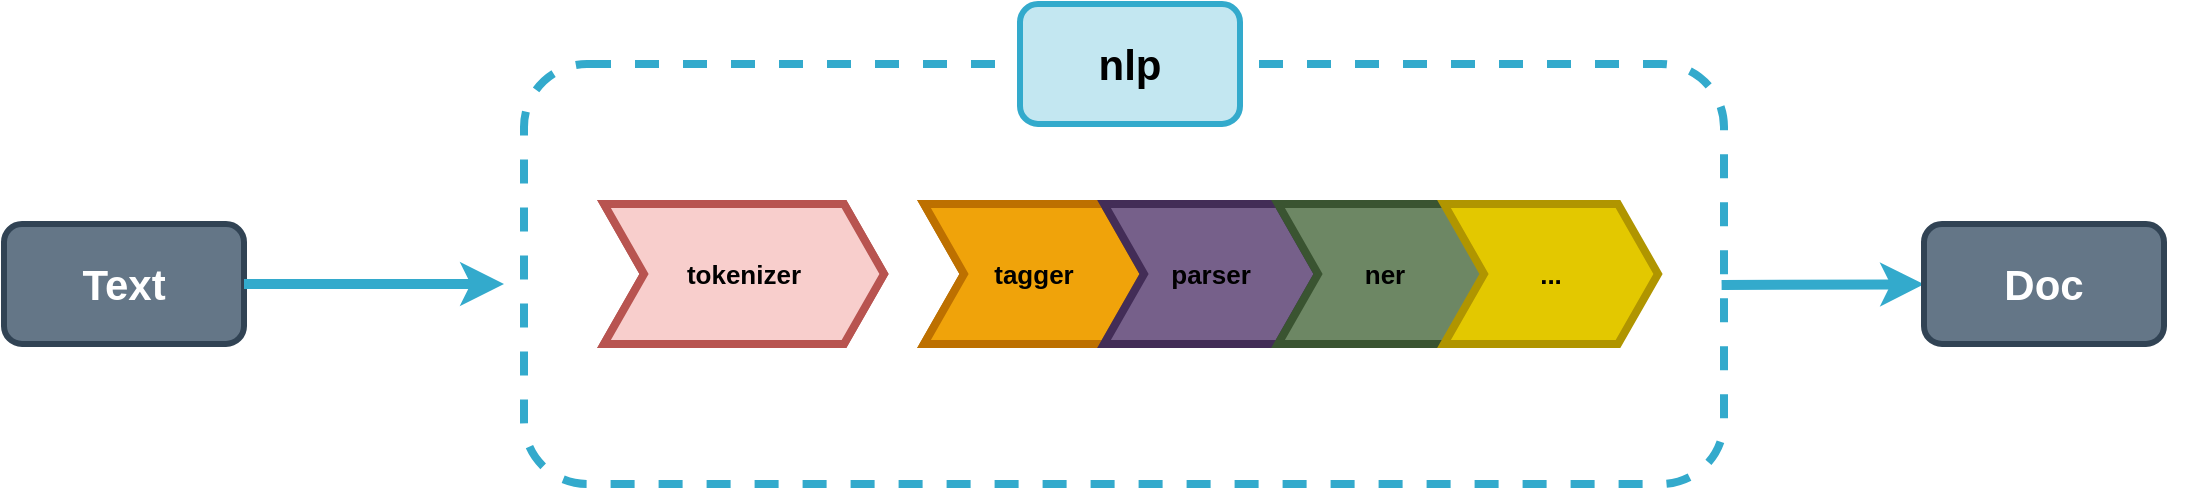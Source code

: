 <mxfile version="21.1.4" type="github">
  <diagram name="Seite-1" id="vEVvtHZDeFssp79NdhMT">
    <mxGraphModel dx="1430" dy="775" grid="1" gridSize="10" guides="1" tooltips="1" connect="1" arrows="1" fold="1" page="1" pageScale="1" pageWidth="827" pageHeight="1169" math="0" shadow="0">
      <root>
        <mxCell id="0" />
        <mxCell id="1" parent="0" />
        <mxCell id="8Ox82uxxWL68p3pFORST-1" value="&lt;font style=&quot;font-size: 21px;&quot;&gt;&lt;b&gt;Text&lt;/b&gt;&lt;/font&gt;" style="rounded=1;whiteSpace=wrap;html=1;strokeWidth=3;fillColor=#647687;fontColor=#ffffff;strokeColor=#314354;" vertex="1" parent="1">
          <mxGeometry x="190" y="370" width="120" height="60" as="geometry" />
        </mxCell>
        <mxCell id="8Ox82uxxWL68p3pFORST-2" value="" style="rounded=1;whiteSpace=wrap;html=1;dashed=1;strokeWidth=4;strokeColor=#33aacc;" vertex="1" parent="1">
          <mxGeometry x="450" y="290" width="600" height="210" as="geometry" />
        </mxCell>
        <mxCell id="8Ox82uxxWL68p3pFORST-3" value="tokenizer" style="shape=step;perimeter=stepPerimeter;whiteSpace=wrap;html=1;fixedSize=1;fillColor=#f8cecc;strokeColor=#b85450;strokeWidth=4;fontStyle=1;fontColor=#000000;labelBorderColor=none;fontSize=13;" vertex="1" parent="1">
          <mxGeometry x="490" y="360" width="140" height="70" as="geometry" />
        </mxCell>
        <mxCell id="8Ox82uxxWL68p3pFORST-4" value="" style="endArrow=classic;html=1;rounded=0;strokeWidth=5;strokeColor=#33aacc;" edge="1" parent="1">
          <mxGeometry width="50" height="50" relative="1" as="geometry">
            <mxPoint x="310" y="400" as="sourcePoint" />
            <mxPoint x="440" y="400" as="targetPoint" />
            <Array as="points">
              <mxPoint x="370" y="400" />
            </Array>
          </mxGeometry>
        </mxCell>
        <mxCell id="8Ox82uxxWL68p3pFORST-5" value="&lt;font style=&quot;font-size: 21px;&quot;&gt;&lt;b&gt;nlp&lt;/b&gt;&lt;/font&gt;" style="rounded=1;whiteSpace=wrap;html=1;strokeWidth=3;fillColor=#c3e7f1;fontColor=#000000;strokeColor=#33aacc;" vertex="1" parent="1">
          <mxGeometry x="698" y="260" width="110" height="60" as="geometry" />
        </mxCell>
        <mxCell id="8Ox82uxxWL68p3pFORST-7" value="" style="endArrow=classic;html=1;rounded=0;strokeWidth=5;strokeColor=#33aacc;exitX=0.998;exitY=0.526;exitDx=0;exitDy=0;exitPerimeter=0;" edge="1" parent="1" source="8Ox82uxxWL68p3pFORST-6">
          <mxGeometry width="50" height="50" relative="1" as="geometry">
            <mxPoint x="1150" y="399.71" as="sourcePoint" />
            <mxPoint x="1220" y="400" as="targetPoint" />
            <Array as="points">
              <mxPoint x="1160" y="399.71" />
            </Array>
          </mxGeometry>
        </mxCell>
        <mxCell id="8Ox82uxxWL68p3pFORST-9" value="tagger" style="shape=step;perimeter=stepPerimeter;whiteSpace=wrap;html=1;fixedSize=1;fillColor=#f0a30a;strokeColor=#BD7000;strokeWidth=4;fontColor=#000000;fontStyle=1;labelBorderColor=none;fontSize=13;" vertex="1" parent="1">
          <mxGeometry x="650" y="360" width="110" height="70" as="geometry" />
        </mxCell>
        <mxCell id="8Ox82uxxWL68p3pFORST-10" value="parser" style="shape=step;perimeter=stepPerimeter;whiteSpace=wrap;html=1;fixedSize=1;fillColor=#76608a;strokeColor=#432D57;strokeWidth=4;fontColor=#000000;fontStyle=1;labelBorderColor=none;fontSize=13;" vertex="1" parent="1">
          <mxGeometry x="740" y="360" width="107" height="70" as="geometry" />
        </mxCell>
        <mxCell id="8Ox82uxxWL68p3pFORST-13" value="" style="endArrow=classic;html=1;rounded=0;strokeWidth=5;strokeColor=#33aacc;exitX=0.998;exitY=0.526;exitDx=0;exitDy=0;exitPerimeter=0;" edge="1" parent="1" source="8Ox82uxxWL68p3pFORST-2" target="8Ox82uxxWL68p3pFORST-6">
          <mxGeometry width="50" height="50" relative="1" as="geometry">
            <mxPoint x="1069" y="400" as="sourcePoint" />
            <mxPoint x="1220" y="400" as="targetPoint" />
            <Array as="points" />
          </mxGeometry>
        </mxCell>
        <mxCell id="8Ox82uxxWL68p3pFORST-6" value="&lt;font style=&quot;font-size: 21px;&quot;&gt;&lt;b&gt;Doc&lt;/b&gt;&lt;/font&gt;" style="rounded=1;whiteSpace=wrap;html=1;strokeWidth=3;fillColor=#647687;fontColor=#ffffff;strokeColor=#314354;" vertex="1" parent="1">
          <mxGeometry x="1150" y="370" width="120" height="60" as="geometry" />
        </mxCell>
        <mxCell id="8Ox82uxxWL68p3pFORST-14" value="tokenizer" style="shape=step;perimeter=stepPerimeter;whiteSpace=wrap;html=1;fixedSize=1;fillColor=#f8cecc;strokeColor=#b85450;strokeWidth=4;fontStyle=1;fontColor=#000000;labelBorderColor=none;fontSize=13;" vertex="1" parent="1">
          <mxGeometry x="490" y="360" width="140" height="70" as="geometry" />
        </mxCell>
        <mxCell id="8Ox82uxxWL68p3pFORST-15" value="tagger" style="shape=step;perimeter=stepPerimeter;whiteSpace=wrap;html=1;fixedSize=1;fillColor=#f0a30a;strokeColor=#BD7000;strokeWidth=4;fontColor=#000000;fontStyle=1;labelBorderColor=none;fontSize=13;" vertex="1" parent="1">
          <mxGeometry x="650" y="360" width="110" height="70" as="geometry" />
        </mxCell>
        <mxCell id="8Ox82uxxWL68p3pFORST-16" value="parser" style="shape=step;perimeter=stepPerimeter;whiteSpace=wrap;html=1;fixedSize=1;fillColor=#76608a;strokeColor=#432D57;strokeWidth=4;fontColor=#000000;fontStyle=1;labelBorderColor=none;fontSize=13;" vertex="1" parent="1">
          <mxGeometry x="740" y="360" width="107" height="70" as="geometry" />
        </mxCell>
        <mxCell id="8Ox82uxxWL68p3pFORST-11" value="ner" style="shape=step;perimeter=stepPerimeter;whiteSpace=wrap;html=1;fixedSize=1;fillColor=#6d8764;strokeColor=#3A5431;strokeWidth=4;fontColor=#000000;fontStyle=1;labelBorderColor=none;fontSize=13;" vertex="1" parent="1">
          <mxGeometry x="827" y="360" width="107" height="70" as="geometry" />
        </mxCell>
        <mxCell id="8Ox82uxxWL68p3pFORST-12" value="...&lt;br style=&quot;font-size: 13px;&quot;&gt;" style="shape=step;perimeter=stepPerimeter;whiteSpace=wrap;html=1;fixedSize=1;fillColor=#e3c800;strokeColor=#B09500;strokeWidth=4;fontColor=#000000;fontStyle=1;labelBorderColor=none;fontSize=13;" vertex="1" parent="1">
          <mxGeometry x="910" y="360" width="107" height="70" as="geometry" />
        </mxCell>
      </root>
    </mxGraphModel>
  </diagram>
</mxfile>
